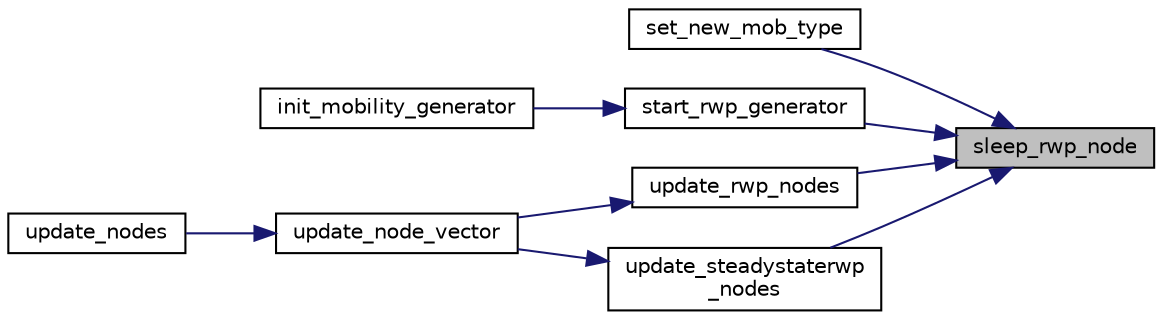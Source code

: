 digraph "sleep_rwp_node"
{
 // LATEX_PDF_SIZE
  edge [fontname="Helvetica",fontsize="10",labelfontname="Helvetica",labelfontsize="10"];
  node [fontname="Helvetica",fontsize="10",shape=record];
  rankdir="RL";
  Node1 [label="sleep_rwp_node",height=0.2,width=0.4,color="black", fillcolor="grey75", style="filled", fontcolor="black",tooltip=" "];
  Node1 -> Node2 [dir="back",color="midnightblue",fontsize="10",style="solid",fontname="Helvetica"];
  Node2 [label="set_new_mob_type",height=0.2,width=0.4,color="black", fillcolor="white", style="filled",URL="$omg_8h.html#a71f479f6d192865199ae60331e0f52a6",tooltip="Given the ID of the node and its type, change its correponding mobility generator into the one given ..."];
  Node1 -> Node3 [dir="back",color="midnightblue",fontsize="10",style="solid",fontname="Helvetica"];
  Node3 [label="start_rwp_generator",height=0.2,width=0.4,color="black", fillcolor="white", style="filled",URL="$rwp_8h.html#a72215efc42f1cdb802be7c59844451e6",tooltip="Start the RWP model by setting the initial positions of each node then letting it sleep for a random ..."];
  Node3 -> Node4 [dir="back",color="midnightblue",fontsize="10",style="solid",fontname="Helvetica"];
  Node4 [label="init_mobility_generator",height=0.2,width=0.4,color="black", fillcolor="white", style="filled",URL="$omg_8h.html#a118a966b6f480158dc1f780fc33b2175",tooltip=" "];
  Node1 -> Node5 [dir="back",color="midnightblue",fontsize="10",style="solid",fontname="Helvetica"];
  Node5 [label="update_rwp_nodes",height=0.2,width=0.4,color="black", fillcolor="white", style="filled",URL="$rwp_8h.html#a9a88cca3849e4c32628dfd5f753071de",tooltip="Update the positions of the nodes. After comparing the current time to the first job_time,..."];
  Node5 -> Node6 [dir="back",color="midnightblue",fontsize="10",style="solid",fontname="Helvetica"];
  Node6 [label="update_node_vector",height=0.2,width=0.4,color="black", fillcolor="white", style="filled",URL="$omg_8c.html#af1eb82f7c88405592c1dfe8cadacbd86",tooltip="According to the mobility type, call the corresponding update function."];
  Node6 -> Node7 [dir="back",color="midnightblue",fontsize="10",style="solid",fontname="Helvetica"];
  Node7 [label="update_nodes",height=0.2,width=0.4,color="black", fillcolor="white", style="filled",URL="$omg_8h.html#ade4b5666fb98a0096c693f1f956488e0",tooltip="Update the positions of all the nodes, i.e all the non empty Node_Vectors. It calls update_node_vecto..."];
  Node1 -> Node8 [dir="back",color="midnightblue",fontsize="10",style="solid",fontname="Helvetica"];
  Node8 [label="update_steadystaterwp\l_nodes",height=0.2,width=0.4,color="black", fillcolor="white", style="filled",URL="$steadystaterwp_8h.html#adb40aceada2e822cc11e678a89965b25",tooltip=" "];
  Node8 -> Node6 [dir="back",color="midnightblue",fontsize="10",style="solid",fontname="Helvetica"];
}
